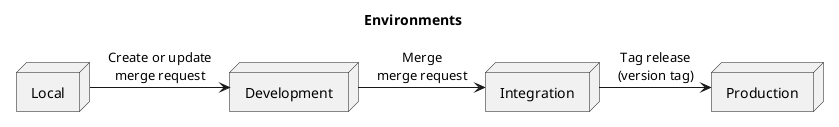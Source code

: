 @startuml
title Environments

Local -> Development : Create or update\nmerge request
Development -> Integration : Merge\nmerge request
Integration -> Production : Tag release\n(version tag)

node Local {
}

node Development {
}

node Integration {
}

node Production {
}

@enduml
